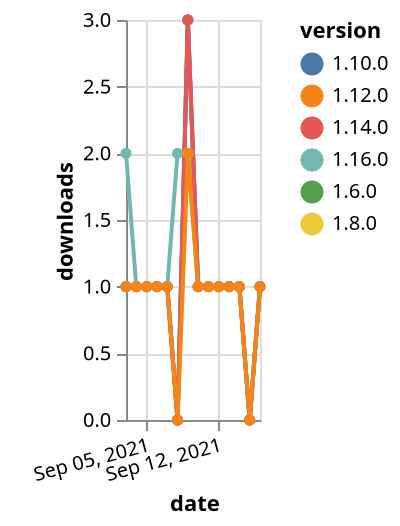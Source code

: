 {"$schema": "https://vega.github.io/schema/vega-lite/v5.json", "description": "A simple bar chart with embedded data.", "data": {"values": [{"date": "2021-09-03", "total": 272, "delta": 1, "version": "1.6.0"}, {"date": "2021-09-04", "total": 273, "delta": 1, "version": "1.6.0"}, {"date": "2021-09-05", "total": 274, "delta": 1, "version": "1.6.0"}, {"date": "2021-09-06", "total": 275, "delta": 1, "version": "1.6.0"}, {"date": "2021-09-07", "total": 276, "delta": 1, "version": "1.6.0"}, {"date": "2021-09-08", "total": 276, "delta": 0, "version": "1.6.0"}, {"date": "2021-09-09", "total": 279, "delta": 3, "version": "1.6.0"}, {"date": "2021-09-10", "total": 280, "delta": 1, "version": "1.6.0"}, {"date": "2021-09-11", "total": 281, "delta": 1, "version": "1.6.0"}, {"date": "2021-09-12", "total": 282, "delta": 1, "version": "1.6.0"}, {"date": "2021-09-13", "total": 283, "delta": 1, "version": "1.6.0"}, {"date": "2021-09-14", "total": 284, "delta": 1, "version": "1.6.0"}, {"date": "2021-09-15", "total": 284, "delta": 0, "version": "1.6.0"}, {"date": "2021-09-16", "total": 285, "delta": 1, "version": "1.6.0"}, {"date": "2021-09-03", "total": 208, "delta": 1, "version": "1.8.0"}, {"date": "2021-09-04", "total": 209, "delta": 1, "version": "1.8.0"}, {"date": "2021-09-05", "total": 210, "delta": 1, "version": "1.8.0"}, {"date": "2021-09-06", "total": 211, "delta": 1, "version": "1.8.0"}, {"date": "2021-09-07", "total": 212, "delta": 1, "version": "1.8.0"}, {"date": "2021-09-08", "total": 212, "delta": 0, "version": "1.8.0"}, {"date": "2021-09-09", "total": 214, "delta": 2, "version": "1.8.0"}, {"date": "2021-09-10", "total": 215, "delta": 1, "version": "1.8.0"}, {"date": "2021-09-11", "total": 216, "delta": 1, "version": "1.8.0"}, {"date": "2021-09-12", "total": 217, "delta": 1, "version": "1.8.0"}, {"date": "2021-09-13", "total": 218, "delta": 1, "version": "1.8.0"}, {"date": "2021-09-14", "total": 219, "delta": 1, "version": "1.8.0"}, {"date": "2021-09-15", "total": 219, "delta": 0, "version": "1.8.0"}, {"date": "2021-09-16", "total": 220, "delta": 1, "version": "1.8.0"}, {"date": "2021-09-03", "total": 209, "delta": 1, "version": "1.10.0"}, {"date": "2021-09-04", "total": 210, "delta": 1, "version": "1.10.0"}, {"date": "2021-09-05", "total": 211, "delta": 1, "version": "1.10.0"}, {"date": "2021-09-06", "total": 212, "delta": 1, "version": "1.10.0"}, {"date": "2021-09-07", "total": 213, "delta": 1, "version": "1.10.0"}, {"date": "2021-09-08", "total": 213, "delta": 0, "version": "1.10.0"}, {"date": "2021-09-09", "total": 216, "delta": 3, "version": "1.10.0"}, {"date": "2021-09-10", "total": 217, "delta": 1, "version": "1.10.0"}, {"date": "2021-09-11", "total": 218, "delta": 1, "version": "1.10.0"}, {"date": "2021-09-12", "total": 219, "delta": 1, "version": "1.10.0"}, {"date": "2021-09-13", "total": 220, "delta": 1, "version": "1.10.0"}, {"date": "2021-09-14", "total": 221, "delta": 1, "version": "1.10.0"}, {"date": "2021-09-15", "total": 221, "delta": 0, "version": "1.10.0"}, {"date": "2021-09-16", "total": 222, "delta": 1, "version": "1.10.0"}, {"date": "2021-09-03", "total": 127, "delta": 2, "version": "1.16.0"}, {"date": "2021-09-04", "total": 128, "delta": 1, "version": "1.16.0"}, {"date": "2021-09-05", "total": 129, "delta": 1, "version": "1.16.0"}, {"date": "2021-09-06", "total": 130, "delta": 1, "version": "1.16.0"}, {"date": "2021-09-07", "total": 131, "delta": 1, "version": "1.16.0"}, {"date": "2021-09-08", "total": 133, "delta": 2, "version": "1.16.0"}, {"date": "2021-09-09", "total": 135, "delta": 2, "version": "1.16.0"}, {"date": "2021-09-10", "total": 136, "delta": 1, "version": "1.16.0"}, {"date": "2021-09-11", "total": 137, "delta": 1, "version": "1.16.0"}, {"date": "2021-09-12", "total": 138, "delta": 1, "version": "1.16.0"}, {"date": "2021-09-13", "total": 139, "delta": 1, "version": "1.16.0"}, {"date": "2021-09-14", "total": 140, "delta": 1, "version": "1.16.0"}, {"date": "2021-09-15", "total": 140, "delta": 0, "version": "1.16.0"}, {"date": "2021-09-16", "total": 141, "delta": 1, "version": "1.16.0"}, {"date": "2021-09-03", "total": 206, "delta": 1, "version": "1.14.0"}, {"date": "2021-09-04", "total": 207, "delta": 1, "version": "1.14.0"}, {"date": "2021-09-05", "total": 208, "delta": 1, "version": "1.14.0"}, {"date": "2021-09-06", "total": 209, "delta": 1, "version": "1.14.0"}, {"date": "2021-09-07", "total": 210, "delta": 1, "version": "1.14.0"}, {"date": "2021-09-08", "total": 210, "delta": 0, "version": "1.14.0"}, {"date": "2021-09-09", "total": 213, "delta": 3, "version": "1.14.0"}, {"date": "2021-09-10", "total": 214, "delta": 1, "version": "1.14.0"}, {"date": "2021-09-11", "total": 215, "delta": 1, "version": "1.14.0"}, {"date": "2021-09-12", "total": 216, "delta": 1, "version": "1.14.0"}, {"date": "2021-09-13", "total": 217, "delta": 1, "version": "1.14.0"}, {"date": "2021-09-14", "total": 218, "delta": 1, "version": "1.14.0"}, {"date": "2021-09-15", "total": 218, "delta": 0, "version": "1.14.0"}, {"date": "2021-09-16", "total": 219, "delta": 1, "version": "1.14.0"}, {"date": "2021-09-03", "total": 171, "delta": 1, "version": "1.12.0"}, {"date": "2021-09-04", "total": 172, "delta": 1, "version": "1.12.0"}, {"date": "2021-09-05", "total": 173, "delta": 1, "version": "1.12.0"}, {"date": "2021-09-06", "total": 174, "delta": 1, "version": "1.12.0"}, {"date": "2021-09-07", "total": 175, "delta": 1, "version": "1.12.0"}, {"date": "2021-09-08", "total": 175, "delta": 0, "version": "1.12.0"}, {"date": "2021-09-09", "total": 177, "delta": 2, "version": "1.12.0"}, {"date": "2021-09-10", "total": 178, "delta": 1, "version": "1.12.0"}, {"date": "2021-09-11", "total": 179, "delta": 1, "version": "1.12.0"}, {"date": "2021-09-12", "total": 180, "delta": 1, "version": "1.12.0"}, {"date": "2021-09-13", "total": 181, "delta": 1, "version": "1.12.0"}, {"date": "2021-09-14", "total": 182, "delta": 1, "version": "1.12.0"}, {"date": "2021-09-15", "total": 182, "delta": 0, "version": "1.12.0"}, {"date": "2021-09-16", "total": 183, "delta": 1, "version": "1.12.0"}]}, "width": "container", "mark": {"type": "line", "point": {"filled": true}}, "encoding": {"x": {"field": "date", "type": "temporal", "timeUnit": "yearmonthdate", "title": "date", "axis": {"labelAngle": -15}}, "y": {"field": "delta", "type": "quantitative", "title": "downloads"}, "color": {"field": "version", "type": "nominal"}, "tooltip": {"field": "delta"}}}